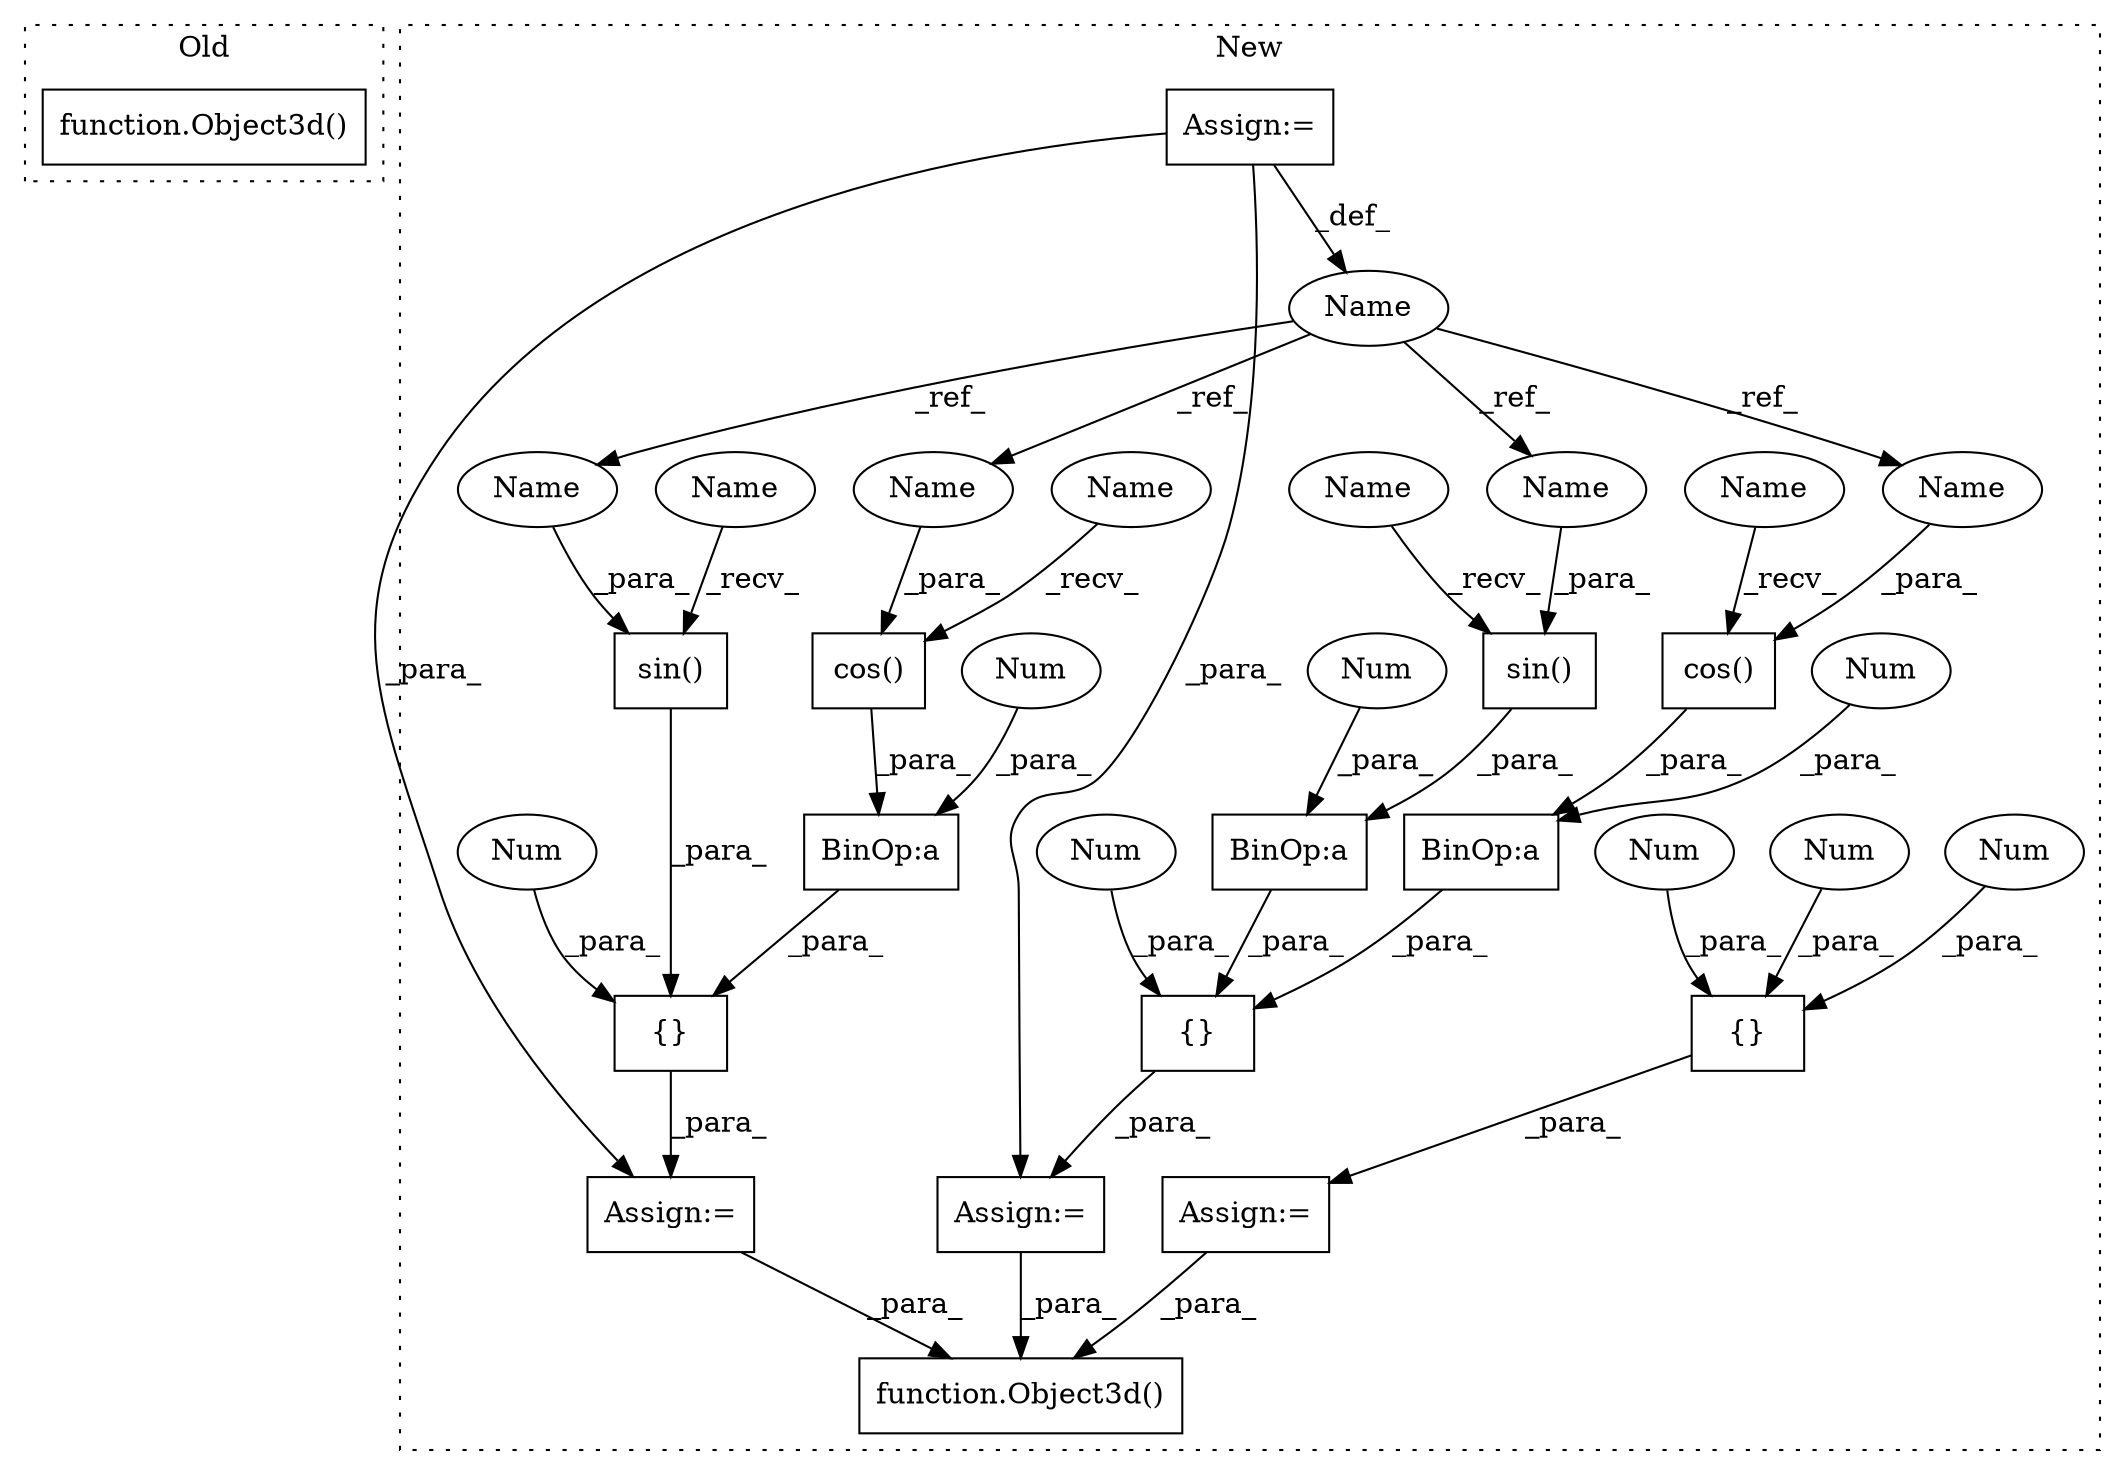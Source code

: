 digraph G {
subgraph cluster0 {
1 [label="function.Object3d()" a="75" s="2397,2410" l="9,1" shape="box"];
label = "Old";
style="dotted";
}
subgraph cluster1 {
2 [label="{}" a="59" s="2731,2762" l="1,0" shape="box"];
3 [label="Assign:=" a="68" s="2488" l="3" shape="box"];
4 [label="BinOp:a" a="82" s="2734" l="3" shape="box"];
5 [label="BinOp:a" a="82" s="2650" l="3" shape="box"];
6 [label="BinOp:a" a="82" s="2667" l="3" shape="box"];
7 [label="{}" a="59" s="2647,2683" l="1,0" shape="box"];
8 [label="function.Object3d()" a="75" s="2864,2909" l="9,1" shape="box"];
9 [label="{}" a="59" s="2702,2710" l="1,0" shape="box"];
10 [label="Num" a="76" s="2733" l="1" shape="ellipse"];
11 [label="Num" a="76" s="2666" l="1" shape="ellipse"];
12 [label="Num" a="76" s="2761" l="1" shape="ellipse"];
13 [label="Num" a="76" s="2649" l="1" shape="ellipse"];
14 [label="cos()" a="75" s="2737,2746" l="7,1" shape="box"];
15 [label="Num" a="76" s="2709" l="1" shape="ellipse"];
16 [label="Num" a="76" s="2706" l="1" shape="ellipse"];
17 [label="Num" a="76" s="2682" l="1" shape="ellipse"];
18 [label="Num" a="76" s="2703" l="1" shape="ellipse"];
19 [label="Name" a="87" s="2605" l="2" shape="ellipse"];
20 [label="sin()" a="75" s="2653,2662" l="7,1" shape="box"];
21 [label="cos()" a="75" s="2670,2679" l="7,1" shape="box"];
22 [label="sin()" a="75" s="2749,2758" l="7,1" shape="box"];
23 [label="Assign:=" a="68" s="2699" l="3" shape="box"];
24 [label="Assign:=" a="68" s="2644" l="3" shape="box"];
25 [label="Assign:=" a="68" s="2728" l="3" shape="box"];
26 [label="Name" a="87" s="2653" l="2" shape="ellipse"];
27 [label="Name" a="87" s="2670" l="2" shape="ellipse"];
28 [label="Name" a="87" s="2749" l="2" shape="ellipse"];
29 [label="Name" a="87" s="2737" l="2" shape="ellipse"];
30 [label="Name" a="87" s="2677" l="2" shape="ellipse"];
31 [label="Name" a="87" s="2660" l="2" shape="ellipse"];
32 [label="Name" a="87" s="2756" l="2" shape="ellipse"];
33 [label="Name" a="87" s="2744" l="2" shape="ellipse"];
label = "New";
style="dotted";
}
2 -> 25 [label="_para_"];
3 -> 19 [label="_def_"];
3 -> 25 [label="_para_"];
3 -> 24 [label="_para_"];
4 -> 2 [label="_para_"];
5 -> 7 [label="_para_"];
6 -> 7 [label="_para_"];
7 -> 24 [label="_para_"];
9 -> 23 [label="_para_"];
10 -> 4 [label="_para_"];
11 -> 6 [label="_para_"];
12 -> 2 [label="_para_"];
13 -> 5 [label="_para_"];
14 -> 4 [label="_para_"];
15 -> 9 [label="_para_"];
16 -> 9 [label="_para_"];
17 -> 7 [label="_para_"];
18 -> 9 [label="_para_"];
19 -> 30 [label="_ref_"];
19 -> 32 [label="_ref_"];
19 -> 33 [label="_ref_"];
19 -> 31 [label="_ref_"];
20 -> 5 [label="_para_"];
21 -> 6 [label="_para_"];
22 -> 2 [label="_para_"];
23 -> 8 [label="_para_"];
24 -> 8 [label="_para_"];
25 -> 8 [label="_para_"];
26 -> 20 [label="_recv_"];
27 -> 21 [label="_recv_"];
28 -> 22 [label="_recv_"];
29 -> 14 [label="_recv_"];
30 -> 21 [label="_para_"];
31 -> 20 [label="_para_"];
32 -> 22 [label="_para_"];
33 -> 14 [label="_para_"];
}